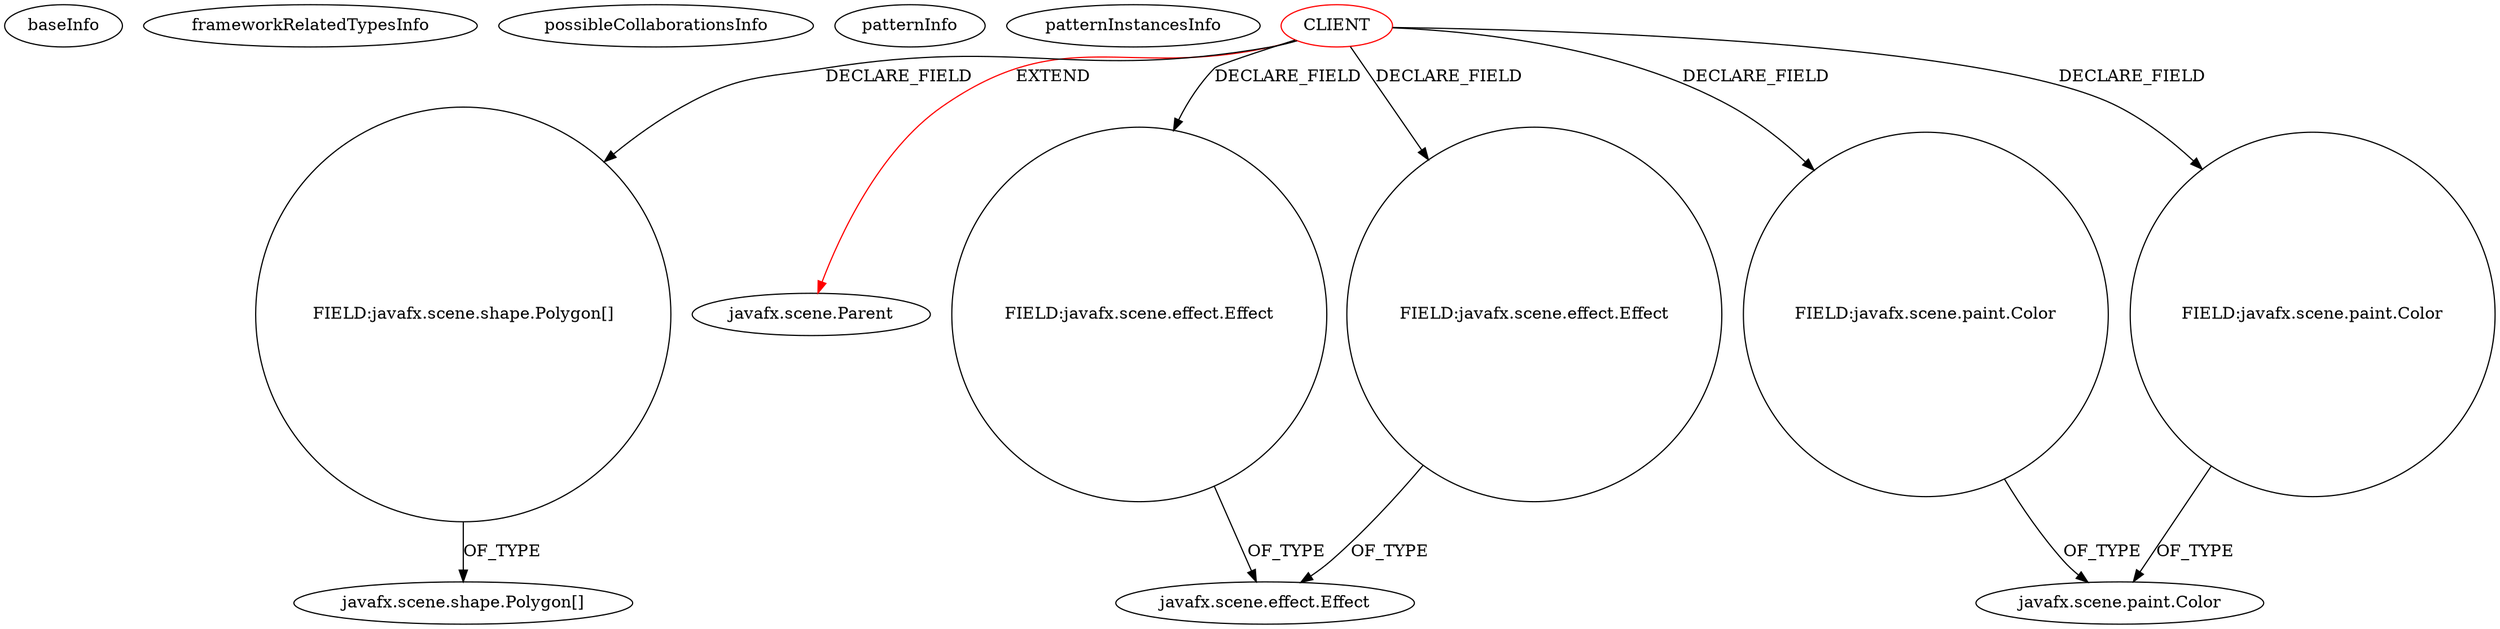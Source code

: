 digraph {
baseInfo[graphId=4207,category="pattern",isAnonymous=false,possibleRelation=false]
frameworkRelatedTypesInfo[0="javafx.scene.Parent"]
possibleCollaborationsInfo[]
patternInfo[frequency=2.0,patternRootClient=0]
patternInstancesInfo[0="youseke-digitalclock~/youseke-digitalclock/digitalclock-master/src/puzzlewithtimer/model/Digit.java~Digit~4895",1="aferrandoa-valenciasprints~/aferrandoa-valenciasprints/valenciasprints-master/src/goldSprints/Digito.java~Digito~1724"]
8[label="FIELD:javafx.scene.effect.Effect",vertexType="FIELD_DECLARATION",isFrameworkType=false,shape=circle]
0[label="CLIENT",vertexType="ROOT_CLIENT_CLASS_DECLARATION",isFrameworkType=false,color=red]
1[label="javafx.scene.Parent",vertexType="FRAMEWORK_CLASS_TYPE",isFrameworkType=false]
5[label="javafx.scene.effect.Effect",vertexType="FRAMEWORK_CLASS_TYPE",isFrameworkType=false]
10[label="FIELD:javafx.scene.shape.Polygon[]",vertexType="FIELD_DECLARATION",isFrameworkType=false,shape=circle]
6[label="FIELD:javafx.scene.paint.Color",vertexType="FIELD_DECLARATION",isFrameworkType=false,shape=circle]
3[label="javafx.scene.paint.Color",vertexType="FRAMEWORK_CLASS_TYPE",isFrameworkType=false]
2[label="FIELD:javafx.scene.paint.Color",vertexType="FIELD_DECLARATION",isFrameworkType=false,shape=circle]
4[label="FIELD:javafx.scene.effect.Effect",vertexType="FIELD_DECLARATION",isFrameworkType=false,shape=circle]
11[label="javafx.scene.shape.Polygon[]",vertexType="FRAMEWORK_CLASS_TYPE",isFrameworkType=false]
0->8[label="DECLARE_FIELD"]
0->10[label="DECLARE_FIELD"]
0->2[label="DECLARE_FIELD"]
10->11[label="OF_TYPE"]
6->3[label="OF_TYPE"]
0->4[label="DECLARE_FIELD"]
0->1[label="EXTEND",color=red]
0->6[label="DECLARE_FIELD"]
4->5[label="OF_TYPE"]
8->5[label="OF_TYPE"]
2->3[label="OF_TYPE"]
}
